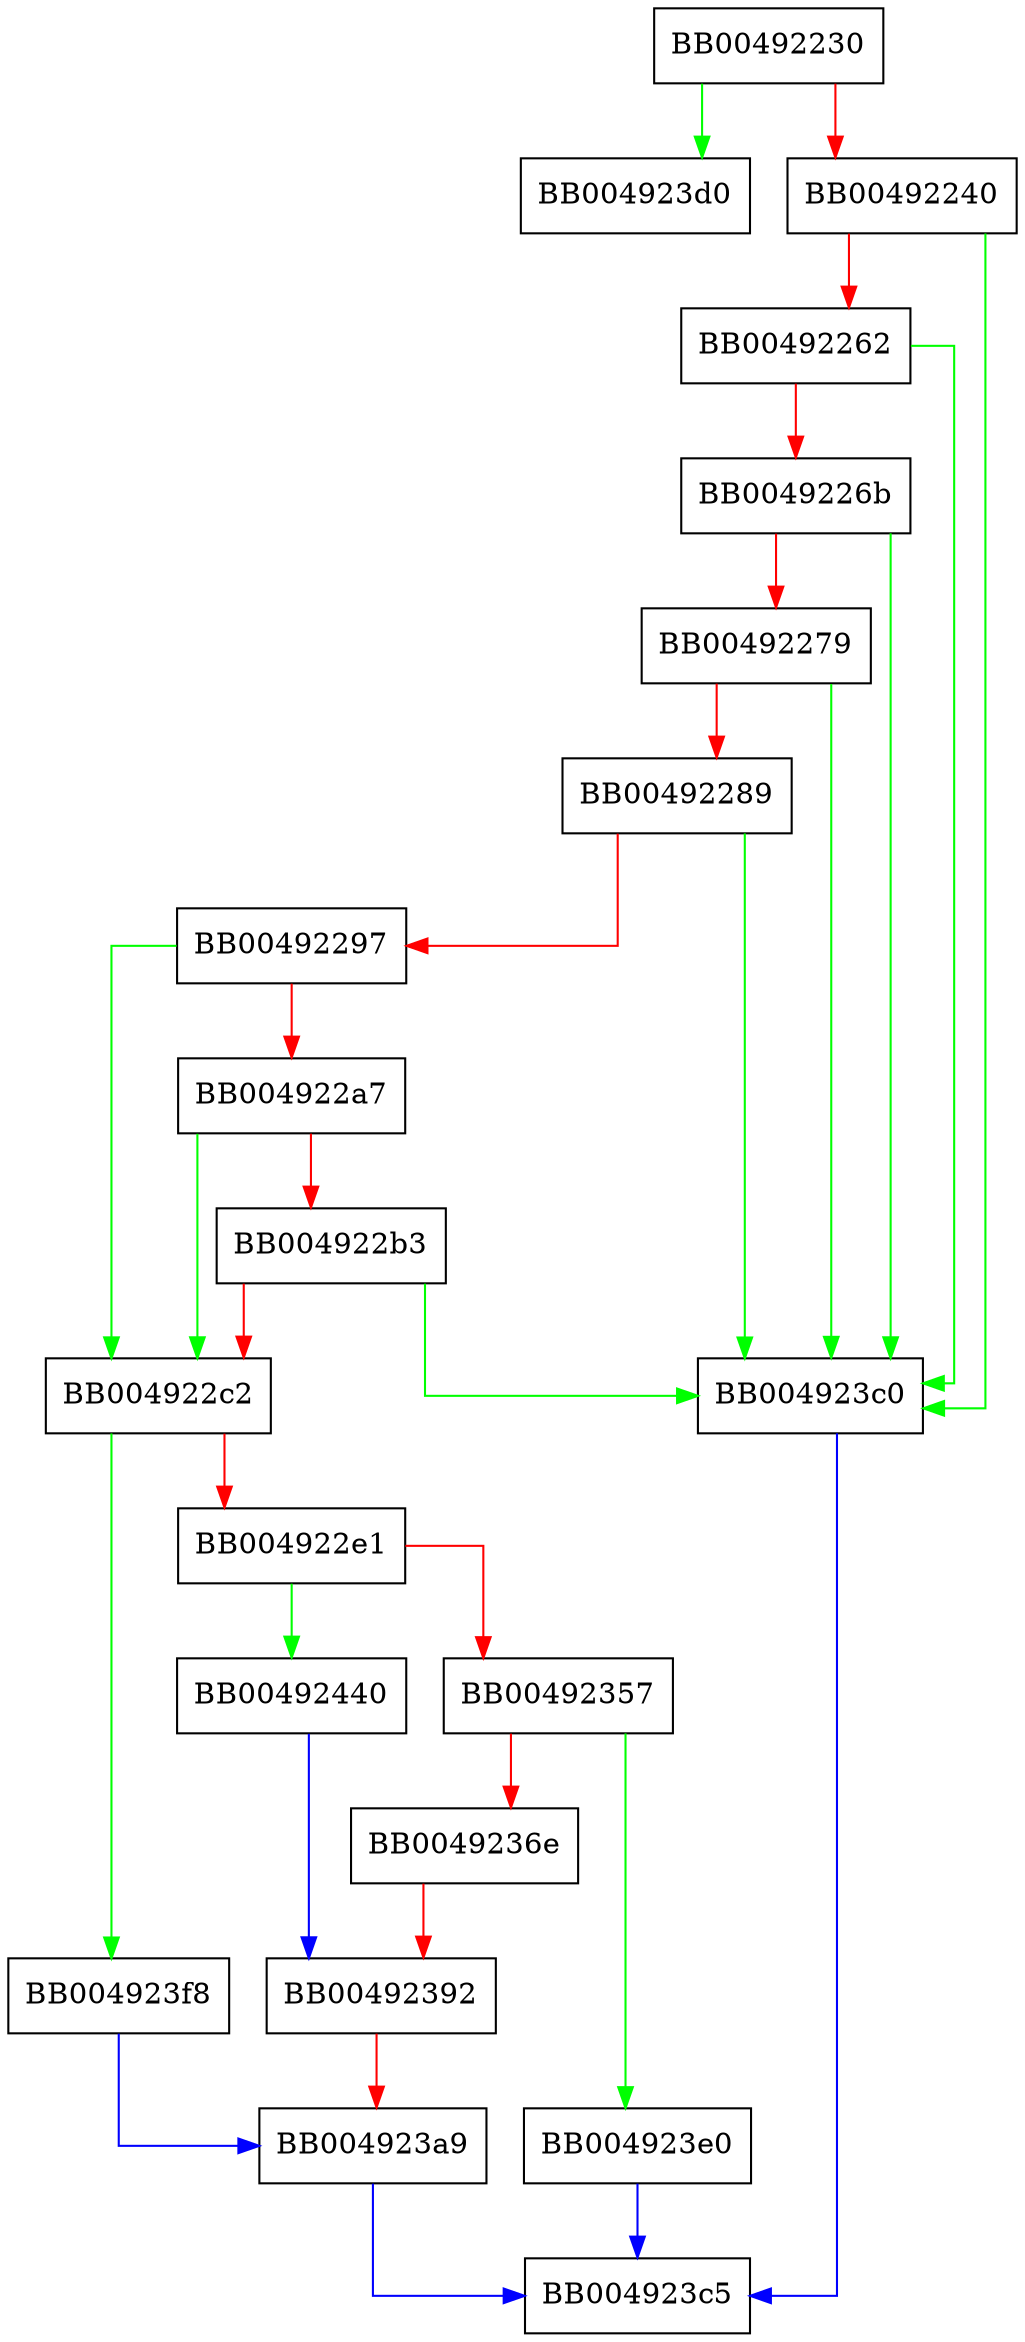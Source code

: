 digraph ssl_validate_ct {
  node [shape="box"];
  graph [splines=ortho];
  BB00492230 -> BB004923d0 [color="green"];
  BB00492230 -> BB00492240 [color="red"];
  BB00492240 -> BB004923c0 [color="green"];
  BB00492240 -> BB00492262 [color="red"];
  BB00492262 -> BB004923c0 [color="green"];
  BB00492262 -> BB0049226b [color="red"];
  BB0049226b -> BB004923c0 [color="green"];
  BB0049226b -> BB00492279 [color="red"];
  BB00492279 -> BB004923c0 [color="green"];
  BB00492279 -> BB00492289 [color="red"];
  BB00492289 -> BB004923c0 [color="green"];
  BB00492289 -> BB00492297 [color="red"];
  BB00492297 -> BB004922c2 [color="green"];
  BB00492297 -> BB004922a7 [color="red"];
  BB004922a7 -> BB004922c2 [color="green"];
  BB004922a7 -> BB004922b3 [color="red"];
  BB004922b3 -> BB004923c0 [color="green"];
  BB004922b3 -> BB004922c2 [color="red"];
  BB004922c2 -> BB004923f8 [color="green"];
  BB004922c2 -> BB004922e1 [color="red"];
  BB004922e1 -> BB00492440 [color="green"];
  BB004922e1 -> BB00492357 [color="red"];
  BB00492357 -> BB004923e0 [color="green"];
  BB00492357 -> BB0049236e [color="red"];
  BB0049236e -> BB00492392 [color="red"];
  BB00492392 -> BB004923a9 [color="red"];
  BB004923a9 -> BB004923c5 [color="blue"];
  BB004923c0 -> BB004923c5 [color="blue"];
  BB004923e0 -> BB004923c5 [color="blue"];
  BB004923f8 -> BB004923a9 [color="blue"];
  BB00492440 -> BB00492392 [color="blue"];
}